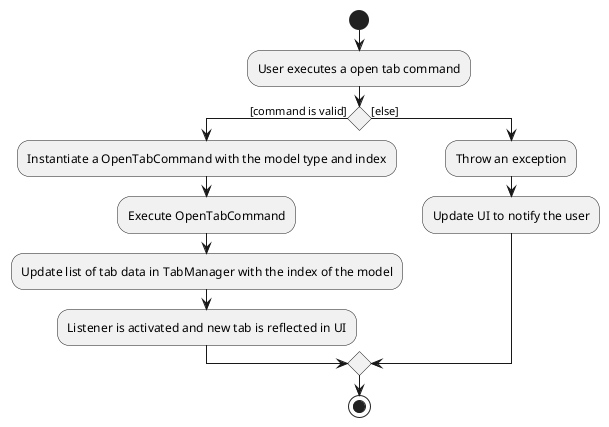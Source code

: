 @startuml

start

:User executes a open tab command;

if () then ([command is valid])
	:Instantiate a OpenTabCommand with the model type and index;
	:Execute OpenTabCommand;
	:Update list of tab data in TabManager with the index of the model;
	:Listener is activated and new tab is reflected in UI;
else ([else])
	:Throw an exception;
	:Update UI to notify the user;
endif

stop

@enduml
